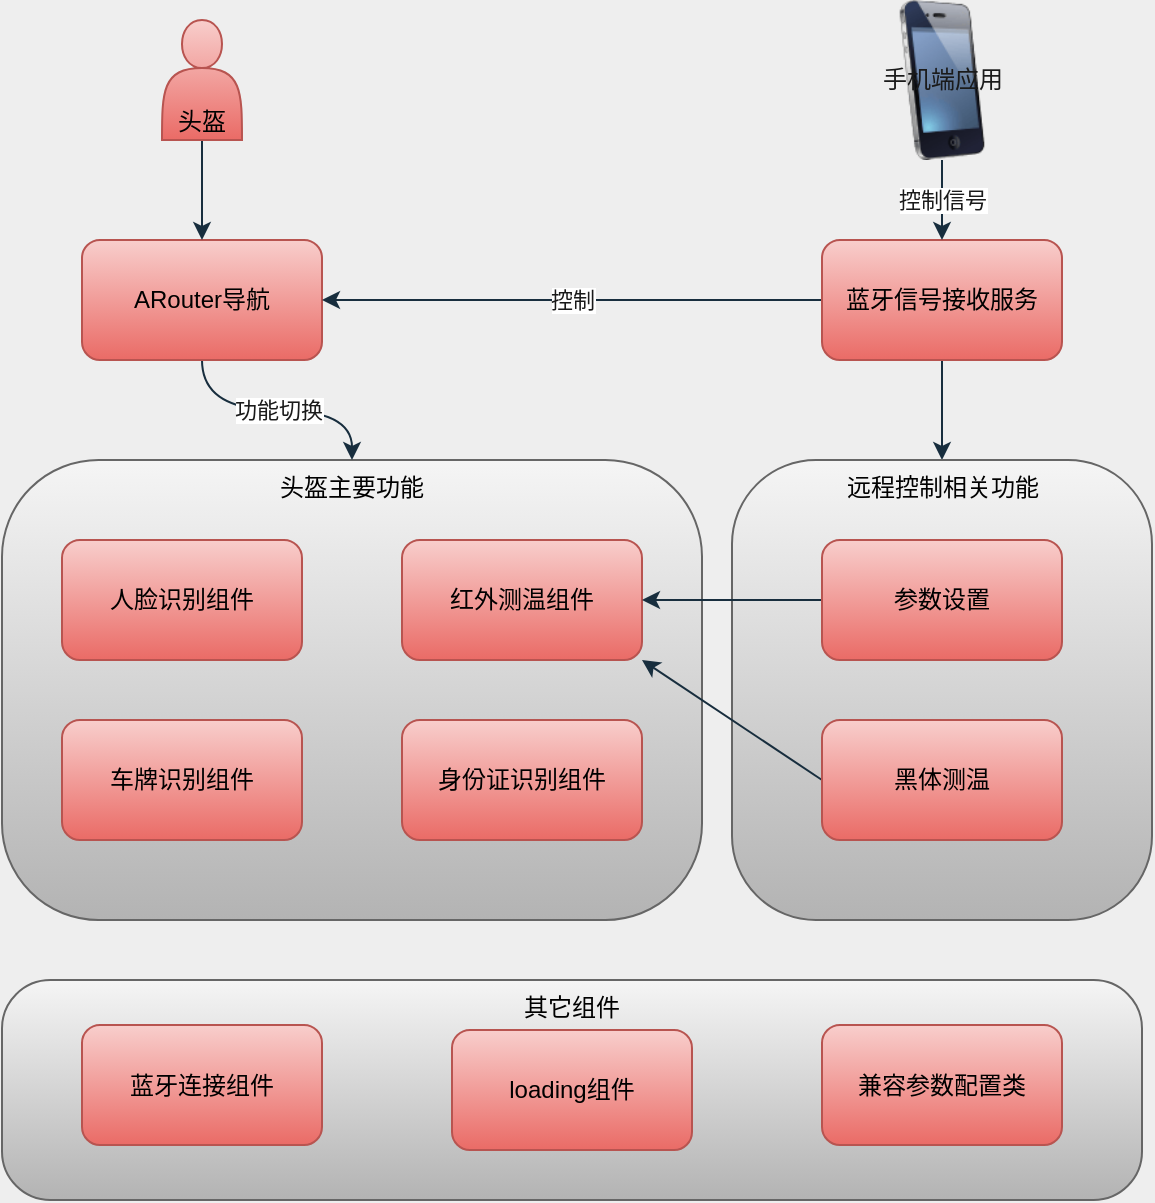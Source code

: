 <mxfile version="13.10.3" type="github">
  <diagram id="KhsklGTtEGQ5Gy6JObHU" name="Page-1">
    <mxGraphModel dx="1038" dy="1699" grid="1" gridSize="10" guides="1" tooltips="1" connect="1" arrows="1" fold="1" page="1" pageScale="1" pageWidth="827" pageHeight="1169" background="#EEEEEE" math="0" shadow="0">
      <root>
        <mxCell id="0" />
        <mxCell id="1" parent="0" />
        <mxCell id="tAI2BneLDk_JPqfs_pAY-50" value="其它组件" style="rounded=1;whiteSpace=wrap;html=1;sketch=0;gradientColor=#b3b3b3;fillColor=#f5f5f5;strokeColor=#666666;verticalAlign=top;arcSize=22;" parent="1" vertex="1">
          <mxGeometry x="70" y="350" width="570" height="110" as="geometry" />
        </mxCell>
        <mxCell id="tAI2BneLDk_JPqfs_pAY-15" value="头盔主要功能" style="rounded=1;whiteSpace=wrap;html=1;sketch=0;gradientColor=#b3b3b3;fillColor=#f5f5f5;strokeColor=#666666;verticalAlign=top;arcSize=21;" parent="1" vertex="1">
          <mxGeometry x="70" y="90" width="350" height="230" as="geometry" />
        </mxCell>
        <mxCell id="tAI2BneLDk_JPqfs_pAY-4" value="人脸识别组件" style="whiteSpace=wrap;html=1;fillColor=#f8cecc;strokeColor=#b85450;rounded=1;gradientColor=#ea6b66;" parent="1" vertex="1">
          <mxGeometry x="100" y="130" width="120" height="60" as="geometry" />
        </mxCell>
        <mxCell id="tAI2BneLDk_JPqfs_pAY-6" value="身份证识别组件" style="whiteSpace=wrap;html=1;fillColor=#f8cecc;strokeColor=#b85450;rounded=1;gradientColor=#ea6b66;" parent="1" vertex="1">
          <mxGeometry x="270" y="220" width="120" height="60" as="geometry" />
        </mxCell>
        <mxCell id="tAI2BneLDk_JPqfs_pAY-16" value="功能切换" style="edgeStyle=orthogonalEdgeStyle;curved=1;rounded=1;sketch=0;orthogonalLoop=1;jettySize=auto;html=1;entryX=0.5;entryY=0;entryDx=0;entryDy=0;strokeColor=#182E3E;fontColor=#1A1A1A;" parent="1" source="tAI2BneLDk_JPqfs_pAY-7" target="tAI2BneLDk_JPqfs_pAY-15" edge="1">
          <mxGeometry relative="1" as="geometry" />
        </mxCell>
        <mxCell id="tAI2BneLDk_JPqfs_pAY-7" value="ARouter导航" style="whiteSpace=wrap;html=1;fillColor=#f8cecc;strokeColor=#b85450;rounded=1;gradientColor=#ea6b66;" parent="1" vertex="1">
          <mxGeometry x="110" y="-20" width="120" height="60" as="geometry" />
        </mxCell>
        <mxCell id="tAI2BneLDk_JPqfs_pAY-17" value="控制" style="edgeStyle=orthogonalEdgeStyle;curved=1;rounded=1;sketch=0;orthogonalLoop=1;jettySize=auto;html=1;entryX=1;entryY=0.5;entryDx=0;entryDy=0;strokeColor=#182E3E;fontColor=#1A1A1A;" parent="1" source="tAI2BneLDk_JPqfs_pAY-8" target="tAI2BneLDk_JPqfs_pAY-7" edge="1">
          <mxGeometry relative="1" as="geometry" />
        </mxCell>
        <mxCell id="tAI2BneLDk_JPqfs_pAY-34" style="edgeStyle=orthogonalEdgeStyle;curved=1;rounded=1;sketch=0;orthogonalLoop=1;jettySize=auto;html=1;entryX=0.5;entryY=0;entryDx=0;entryDy=0;strokeColor=#182E3E;fontColor=#1A1A1A;" parent="1" source="tAI2BneLDk_JPqfs_pAY-8" target="tAI2BneLDk_JPqfs_pAY-30" edge="1">
          <mxGeometry relative="1" as="geometry" />
        </mxCell>
        <mxCell id="tAI2BneLDk_JPqfs_pAY-8" value="蓝牙信号接收服务" style="whiteSpace=wrap;html=1;fillColor=#f8cecc;strokeColor=#b85450;rounded=1;gradientColor=#ea6b66;" parent="1" vertex="1">
          <mxGeometry x="480" y="-20" width="120" height="60" as="geometry" />
        </mxCell>
        <mxCell id="tAI2BneLDk_JPqfs_pAY-14" value="" style="edgeStyle=orthogonalEdgeStyle;curved=1;rounded=1;sketch=0;orthogonalLoop=1;jettySize=auto;html=1;strokeColor=#182E3E;fontColor=#1A1A1A;" parent="1" source="tAI2BneLDk_JPqfs_pAY-13" target="tAI2BneLDk_JPqfs_pAY-7" edge="1">
          <mxGeometry relative="1" as="geometry" />
        </mxCell>
        <mxCell id="tAI2BneLDk_JPqfs_pAY-13" value="头盔" style="shape=actor;whiteSpace=wrap;html=1;rounded=1;sketch=0;strokeColor=#b85450;fillColor=#f8cecc;gradientColor=#ea6b66;verticalAlign=bottom;" parent="1" vertex="1">
          <mxGeometry x="150" y="-130" width="40" height="60" as="geometry" />
        </mxCell>
        <mxCell id="tAI2BneLDk_JPqfs_pAY-24" value="红外测温组件" style="whiteSpace=wrap;html=1;fillColor=#f8cecc;strokeColor=#b85450;rounded=1;gradientColor=#ea6b66;" parent="1" vertex="1">
          <mxGeometry x="270" y="130" width="120" height="60" as="geometry" />
        </mxCell>
        <mxCell id="tAI2BneLDk_JPqfs_pAY-25" value="车牌识别组件" style="whiteSpace=wrap;html=1;fillColor=#f8cecc;strokeColor=#b85450;rounded=1;gradientColor=#ea6b66;" parent="1" vertex="1">
          <mxGeometry x="100" y="220" width="120" height="60" as="geometry" />
        </mxCell>
        <mxCell id="tAI2BneLDk_JPqfs_pAY-30" value="远程控制相关功能" style="rounded=1;html=1;sketch=0;gradientColor=#b3b3b3;fillColor=#f5f5f5;strokeColor=#666666;arcSize=20;labelPosition=center;verticalLabelPosition=middle;align=center;verticalAlign=top;" parent="1" vertex="1">
          <mxGeometry x="435" y="90" width="210" height="230" as="geometry" />
        </mxCell>
        <mxCell id="tAI2BneLDk_JPqfs_pAY-39" style="edgeStyle=orthogonalEdgeStyle;curved=1;rounded=1;sketch=0;orthogonalLoop=1;jettySize=auto;html=1;strokeColor=#182E3E;fontColor=#1A1A1A;" parent="1" source="tAI2BneLDk_JPqfs_pAY-31" target="tAI2BneLDk_JPqfs_pAY-24" edge="1">
          <mxGeometry relative="1" as="geometry" />
        </mxCell>
        <mxCell id="tAI2BneLDk_JPqfs_pAY-31" value="参数设置" style="whiteSpace=wrap;html=1;fillColor=#f8cecc;strokeColor=#b85450;rounded=1;gradientColor=#ea6b66;" parent="1" vertex="1">
          <mxGeometry x="480" y="130" width="120" height="60" as="geometry" />
        </mxCell>
        <mxCell id="tAI2BneLDk_JPqfs_pAY-38" value="控制信号" style="edgeStyle=orthogonalEdgeStyle;curved=1;rounded=1;sketch=0;orthogonalLoop=1;jettySize=auto;html=1;entryX=0.5;entryY=0;entryDx=0;entryDy=0;strokeColor=#182E3E;fontColor=#1A1A1A;" parent="1" source="tAI2BneLDk_JPqfs_pAY-36" target="tAI2BneLDk_JPqfs_pAY-8" edge="1">
          <mxGeometry relative="1" as="geometry" />
        </mxCell>
        <mxCell id="tAI2BneLDk_JPqfs_pAY-36" value="手机端应用" style="image;html=1;image=img/lib/clip_art/telecommunication/iPhone_128x128.png;rounded=1;sketch=0;strokeColor=#909090;fillColor=#F5AB50;fontColor=#1A1A1A;verticalAlign=middle;horizontal=1;align=center;labelPosition=center;verticalLabelPosition=middle;labelBackgroundColor=none;" parent="1" vertex="1">
          <mxGeometry x="500" y="-140" width="80" height="80" as="geometry" />
        </mxCell>
        <mxCell id="tAI2BneLDk_JPqfs_pAY-41" style="rounded=1;sketch=0;orthogonalLoop=1;jettySize=auto;html=1;entryX=1;entryY=1;entryDx=0;entryDy=0;strokeColor=#182E3E;fontColor=#1A1A1A;exitX=0;exitY=0.5;exitDx=0;exitDy=0;" parent="1" source="tAI2BneLDk_JPqfs_pAY-40" target="tAI2BneLDk_JPqfs_pAY-24" edge="1">
          <mxGeometry relative="1" as="geometry" />
        </mxCell>
        <mxCell id="tAI2BneLDk_JPqfs_pAY-40" value="黑体测温" style="whiteSpace=wrap;html=1;fillColor=#f8cecc;strokeColor=#b85450;rounded=1;gradientColor=#ea6b66;" parent="1" vertex="1">
          <mxGeometry x="480" y="220" width="120" height="60" as="geometry" />
        </mxCell>
        <mxCell id="tAI2BneLDk_JPqfs_pAY-48" value="loading组件" style="whiteSpace=wrap;html=1;fillColor=#f8cecc;strokeColor=#b85450;rounded=1;gradientColor=#ea6b66;" parent="1" vertex="1">
          <mxGeometry x="295" y="375" width="120" height="60" as="geometry" />
        </mxCell>
        <mxCell id="tAI2BneLDk_JPqfs_pAY-49" value="蓝牙连接组件" style="whiteSpace=wrap;html=1;fillColor=#f8cecc;strokeColor=#b85450;rounded=1;gradientColor=#ea6b66;" parent="1" vertex="1">
          <mxGeometry x="110" y="372.5" width="120" height="60" as="geometry" />
        </mxCell>
        <mxCell id="tAI2BneLDk_JPqfs_pAY-51" value="兼容参数配置类" style="whiteSpace=wrap;html=1;fillColor=#f8cecc;strokeColor=#b85450;rounded=1;gradientColor=#ea6b66;" parent="1" vertex="1">
          <mxGeometry x="480" y="372.5" width="120" height="60" as="geometry" />
        </mxCell>
      </root>
    </mxGraphModel>
  </diagram>
</mxfile>
